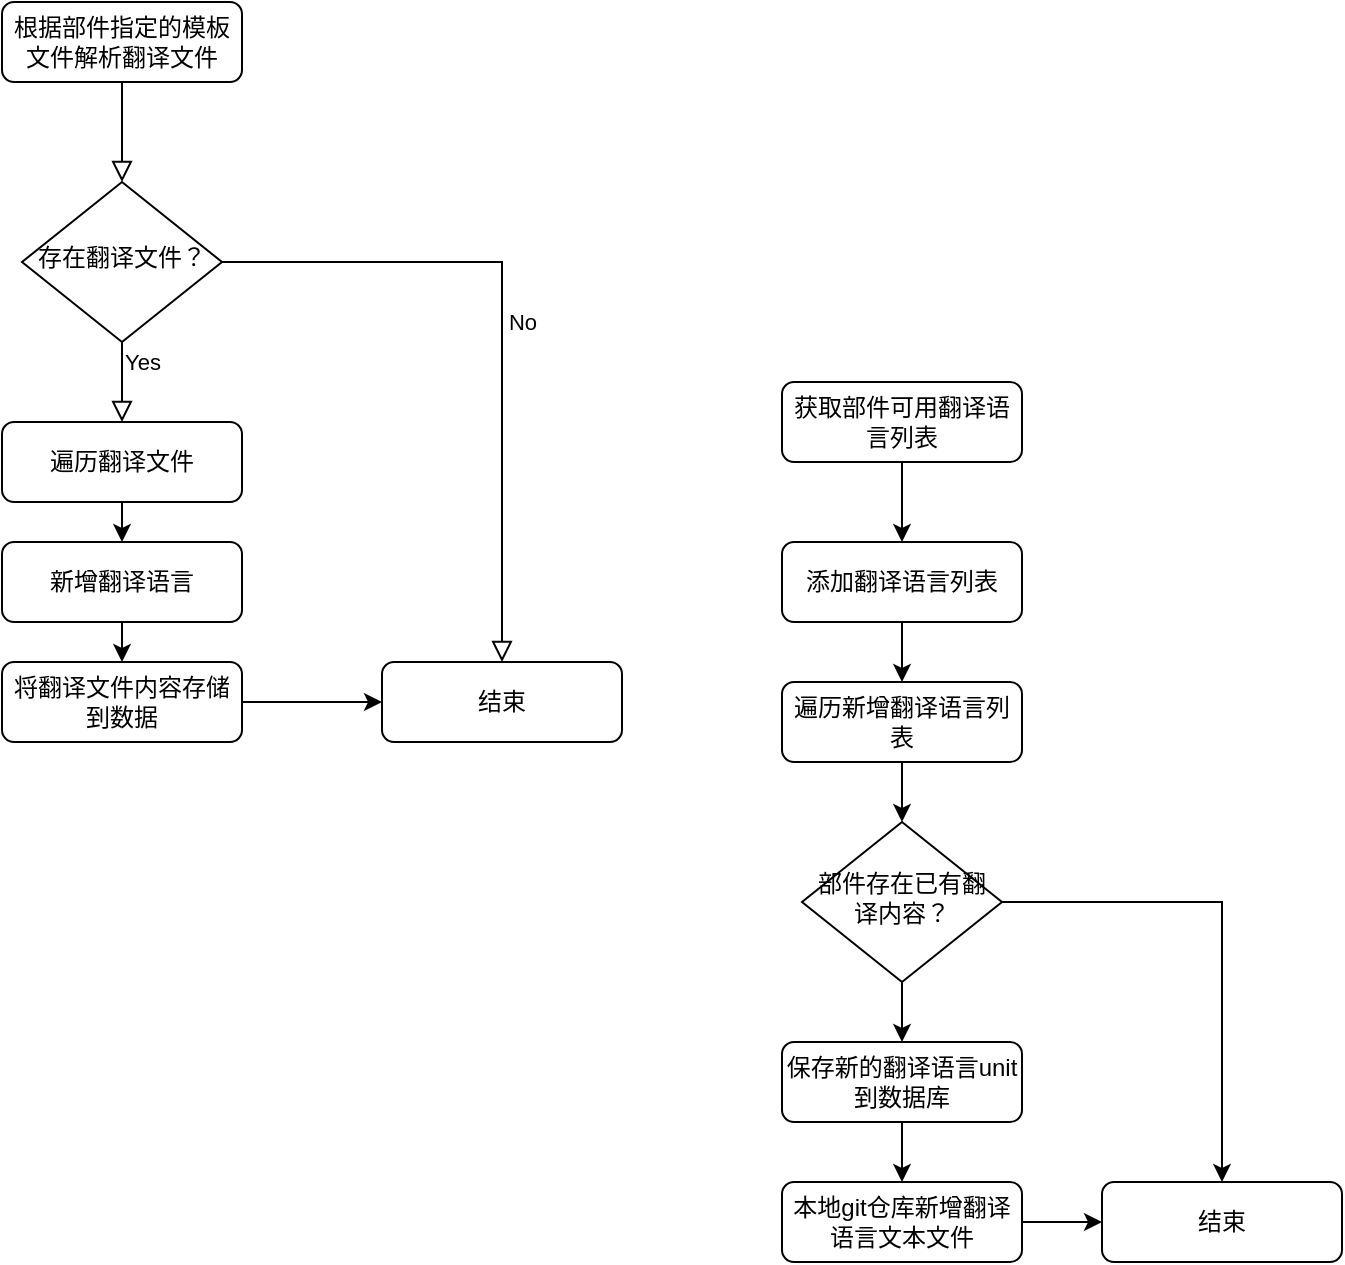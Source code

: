 <mxfile version="21.2.2" type="github">
  <diagram name="第 1 页" id="W1zuH_3jcWXs_tn30wbK">
    <mxGraphModel dx="1434" dy="750" grid="1" gridSize="10" guides="1" tooltips="1" connect="1" arrows="1" fold="1" page="1" pageScale="1" pageWidth="827" pageHeight="1169" math="0" shadow="0">
      <root>
        <mxCell id="0" />
        <mxCell id="1" parent="0" />
        <mxCell id="pldMa1flhjmEtCY-2DD7-1" value="" style="rounded=0;html=1;jettySize=auto;orthogonalLoop=1;fontSize=11;endArrow=block;endFill=0;endSize=8;strokeWidth=1;shadow=0;labelBackgroundColor=none;edgeStyle=orthogonalEdgeStyle;" edge="1" parent="1" source="pldMa1flhjmEtCY-2DD7-2" target="pldMa1flhjmEtCY-2DD7-5">
          <mxGeometry relative="1" as="geometry" />
        </mxCell>
        <mxCell id="pldMa1flhjmEtCY-2DD7-2" value="根据部件指定的模板文件解析翻译文件" style="rounded=1;whiteSpace=wrap;html=1;fontSize=12;glass=0;strokeWidth=1;shadow=0;" vertex="1" parent="1">
          <mxGeometry x="70" y="340" width="120" height="40" as="geometry" />
        </mxCell>
        <mxCell id="pldMa1flhjmEtCY-2DD7-3" value="Yes" style="rounded=0;html=1;jettySize=auto;orthogonalLoop=1;fontSize=11;endArrow=block;endFill=0;endSize=8;strokeWidth=1;shadow=0;labelBackgroundColor=none;edgeStyle=orthogonalEdgeStyle;" edge="1" parent="1" source="pldMa1flhjmEtCY-2DD7-5">
          <mxGeometry x="-0.506" y="10" relative="1" as="geometry">
            <mxPoint as="offset" />
            <mxPoint x="130" y="550" as="targetPoint" />
          </mxGeometry>
        </mxCell>
        <mxCell id="pldMa1flhjmEtCY-2DD7-4" value="No" style="edgeStyle=orthogonalEdgeStyle;rounded=0;html=1;jettySize=auto;orthogonalLoop=1;fontSize=11;endArrow=block;endFill=0;endSize=8;strokeWidth=1;shadow=0;labelBackgroundColor=none;entryX=0.5;entryY=0;entryDx=0;entryDy=0;" edge="1" parent="1" source="pldMa1flhjmEtCY-2DD7-5" target="pldMa1flhjmEtCY-2DD7-13">
          <mxGeometry y="10" relative="1" as="geometry">
            <mxPoint as="offset" />
            <mxPoint x="320" y="570" as="targetPoint" />
          </mxGeometry>
        </mxCell>
        <mxCell id="pldMa1flhjmEtCY-2DD7-5" value="存在翻译文件？" style="rhombus;whiteSpace=wrap;html=1;shadow=0;fontFamily=Helvetica;fontSize=12;align=center;strokeWidth=1;spacing=6;spacingTop=-4;" vertex="1" parent="1">
          <mxGeometry x="80" y="430" width="100" height="80" as="geometry" />
        </mxCell>
        <mxCell id="pldMa1flhjmEtCY-2DD7-8" style="edgeStyle=orthogonalEdgeStyle;rounded=0;orthogonalLoop=1;jettySize=auto;html=1;exitX=0.5;exitY=1;exitDx=0;exitDy=0;entryX=0.5;entryY=0;entryDx=0;entryDy=0;" edge="1" parent="1" source="pldMa1flhjmEtCY-2DD7-9" target="pldMa1flhjmEtCY-2DD7-10">
          <mxGeometry relative="1" as="geometry" />
        </mxCell>
        <mxCell id="pldMa1flhjmEtCY-2DD7-9" value="遍历翻译文件" style="rounded=1;whiteSpace=wrap;html=1;fontSize=12;glass=0;strokeWidth=1;shadow=0;" vertex="1" parent="1">
          <mxGeometry x="70" y="550" width="120" height="40" as="geometry" />
        </mxCell>
        <mxCell id="pldMa1flhjmEtCY-2DD7-12" style="edgeStyle=orthogonalEdgeStyle;rounded=0;orthogonalLoop=1;jettySize=auto;html=1;exitX=0.5;exitY=1;exitDx=0;exitDy=0;entryX=0.5;entryY=0;entryDx=0;entryDy=0;" edge="1" parent="1" source="pldMa1flhjmEtCY-2DD7-10" target="pldMa1flhjmEtCY-2DD7-11">
          <mxGeometry relative="1" as="geometry" />
        </mxCell>
        <mxCell id="pldMa1flhjmEtCY-2DD7-10" value="新增翻译语言" style="rounded=1;whiteSpace=wrap;html=1;fontSize=12;glass=0;strokeWidth=1;shadow=0;" vertex="1" parent="1">
          <mxGeometry x="70" y="610" width="120" height="40" as="geometry" />
        </mxCell>
        <mxCell id="pldMa1flhjmEtCY-2DD7-14" style="edgeStyle=orthogonalEdgeStyle;rounded=0;orthogonalLoop=1;jettySize=auto;html=1;exitX=1;exitY=0.5;exitDx=0;exitDy=0;entryX=0;entryY=0.5;entryDx=0;entryDy=0;" edge="1" parent="1" source="pldMa1flhjmEtCY-2DD7-11" target="pldMa1flhjmEtCY-2DD7-13">
          <mxGeometry relative="1" as="geometry" />
        </mxCell>
        <mxCell id="pldMa1flhjmEtCY-2DD7-11" value="将翻译文件内容存储到数据" style="rounded=1;whiteSpace=wrap;html=1;fontSize=12;glass=0;strokeWidth=1;shadow=0;" vertex="1" parent="1">
          <mxGeometry x="70" y="670" width="120" height="40" as="geometry" />
        </mxCell>
        <mxCell id="pldMa1flhjmEtCY-2DD7-13" value="结束" style="rounded=1;whiteSpace=wrap;html=1;fontSize=12;glass=0;strokeWidth=1;shadow=0;" vertex="1" parent="1">
          <mxGeometry x="260" y="670" width="120" height="40" as="geometry" />
        </mxCell>
        <mxCell id="pldMa1flhjmEtCY-2DD7-33" style="edgeStyle=orthogonalEdgeStyle;rounded=0;orthogonalLoop=1;jettySize=auto;html=1;exitX=0.5;exitY=1;exitDx=0;exitDy=0;" edge="1" parent="1" source="pldMa1flhjmEtCY-2DD7-16" target="pldMa1flhjmEtCY-2DD7-32">
          <mxGeometry relative="1" as="geometry" />
        </mxCell>
        <mxCell id="pldMa1flhjmEtCY-2DD7-16" value="添加翻译语言列表" style="rounded=1;whiteSpace=wrap;html=1;fontSize=12;glass=0;strokeWidth=1;shadow=0;" vertex="1" parent="1">
          <mxGeometry x="460" y="610" width="120" height="40" as="geometry" />
        </mxCell>
        <mxCell id="pldMa1flhjmEtCY-2DD7-28" style="edgeStyle=orthogonalEdgeStyle;rounded=0;orthogonalLoop=1;jettySize=auto;html=1;exitX=0.5;exitY=1;exitDx=0;exitDy=0;entryX=0.5;entryY=0;entryDx=0;entryDy=0;" edge="1" parent="1" source="pldMa1flhjmEtCY-2DD7-27" target="pldMa1flhjmEtCY-2DD7-16">
          <mxGeometry relative="1" as="geometry" />
        </mxCell>
        <mxCell id="pldMa1flhjmEtCY-2DD7-27" value="获取部件可用翻译语言列表" style="rounded=1;whiteSpace=wrap;html=1;fontSize=12;glass=0;strokeWidth=1;shadow=0;" vertex="1" parent="1">
          <mxGeometry x="460" y="530" width="120" height="40" as="geometry" />
        </mxCell>
        <mxCell id="pldMa1flhjmEtCY-2DD7-36" style="edgeStyle=orthogonalEdgeStyle;rounded=0;orthogonalLoop=1;jettySize=auto;html=1;exitX=0.5;exitY=1;exitDx=0;exitDy=0;entryX=0.5;entryY=0;entryDx=0;entryDy=0;" edge="1" parent="1" source="pldMa1flhjmEtCY-2DD7-32" target="pldMa1flhjmEtCY-2DD7-35">
          <mxGeometry relative="1" as="geometry" />
        </mxCell>
        <mxCell id="pldMa1flhjmEtCY-2DD7-32" value="遍历新增翻译语言列表" style="rounded=1;whiteSpace=wrap;html=1;fontSize=12;glass=0;strokeWidth=1;shadow=0;" vertex="1" parent="1">
          <mxGeometry x="460" y="680" width="120" height="40" as="geometry" />
        </mxCell>
        <mxCell id="pldMa1flhjmEtCY-2DD7-39" style="edgeStyle=orthogonalEdgeStyle;rounded=0;orthogonalLoop=1;jettySize=auto;html=1;exitX=0.5;exitY=1;exitDx=0;exitDy=0;entryX=0.5;entryY=0;entryDx=0;entryDy=0;" edge="1" parent="1" source="pldMa1flhjmEtCY-2DD7-35" target="pldMa1flhjmEtCY-2DD7-37">
          <mxGeometry relative="1" as="geometry" />
        </mxCell>
        <mxCell id="pldMa1flhjmEtCY-2DD7-41" style="edgeStyle=orthogonalEdgeStyle;rounded=0;orthogonalLoop=1;jettySize=auto;html=1;exitX=1;exitY=0.5;exitDx=0;exitDy=0;entryX=0.5;entryY=0;entryDx=0;entryDy=0;" edge="1" parent="1" source="pldMa1flhjmEtCY-2DD7-35" target="pldMa1flhjmEtCY-2DD7-38">
          <mxGeometry relative="1" as="geometry" />
        </mxCell>
        <mxCell id="pldMa1flhjmEtCY-2DD7-35" value="部件存在已有翻译内容？" style="rhombus;whiteSpace=wrap;html=1;shadow=0;fontFamily=Helvetica;fontSize=12;align=center;strokeWidth=1;spacing=6;spacingTop=-4;" vertex="1" parent="1">
          <mxGeometry x="470" y="750" width="100" height="80" as="geometry" />
        </mxCell>
        <mxCell id="pldMa1flhjmEtCY-2DD7-43" style="edgeStyle=orthogonalEdgeStyle;rounded=0;orthogonalLoop=1;jettySize=auto;html=1;exitX=0.5;exitY=1;exitDx=0;exitDy=0;" edge="1" parent="1" source="pldMa1flhjmEtCY-2DD7-37" target="pldMa1flhjmEtCY-2DD7-42">
          <mxGeometry relative="1" as="geometry" />
        </mxCell>
        <mxCell id="pldMa1flhjmEtCY-2DD7-37" value="保存新的翻译语言unit到数据库" style="rounded=1;whiteSpace=wrap;html=1;fontSize=12;glass=0;strokeWidth=1;shadow=0;" vertex="1" parent="1">
          <mxGeometry x="460" y="860" width="120" height="40" as="geometry" />
        </mxCell>
        <mxCell id="pldMa1flhjmEtCY-2DD7-38" value="结束" style="rounded=1;whiteSpace=wrap;html=1;fontSize=12;glass=0;strokeWidth=1;shadow=0;" vertex="1" parent="1">
          <mxGeometry x="620" y="930" width="120" height="40" as="geometry" />
        </mxCell>
        <mxCell id="pldMa1flhjmEtCY-2DD7-44" style="edgeStyle=orthogonalEdgeStyle;rounded=0;orthogonalLoop=1;jettySize=auto;html=1;exitX=1;exitY=0.5;exitDx=0;exitDy=0;entryX=0;entryY=0.5;entryDx=0;entryDy=0;" edge="1" parent="1" source="pldMa1flhjmEtCY-2DD7-42" target="pldMa1flhjmEtCY-2DD7-38">
          <mxGeometry relative="1" as="geometry" />
        </mxCell>
        <mxCell id="pldMa1flhjmEtCY-2DD7-42" value="本地git仓库新增翻译语言文本文件" style="rounded=1;whiteSpace=wrap;html=1;fontSize=12;glass=0;strokeWidth=1;shadow=0;" vertex="1" parent="1">
          <mxGeometry x="460" y="930" width="120" height="40" as="geometry" />
        </mxCell>
      </root>
    </mxGraphModel>
  </diagram>
</mxfile>
